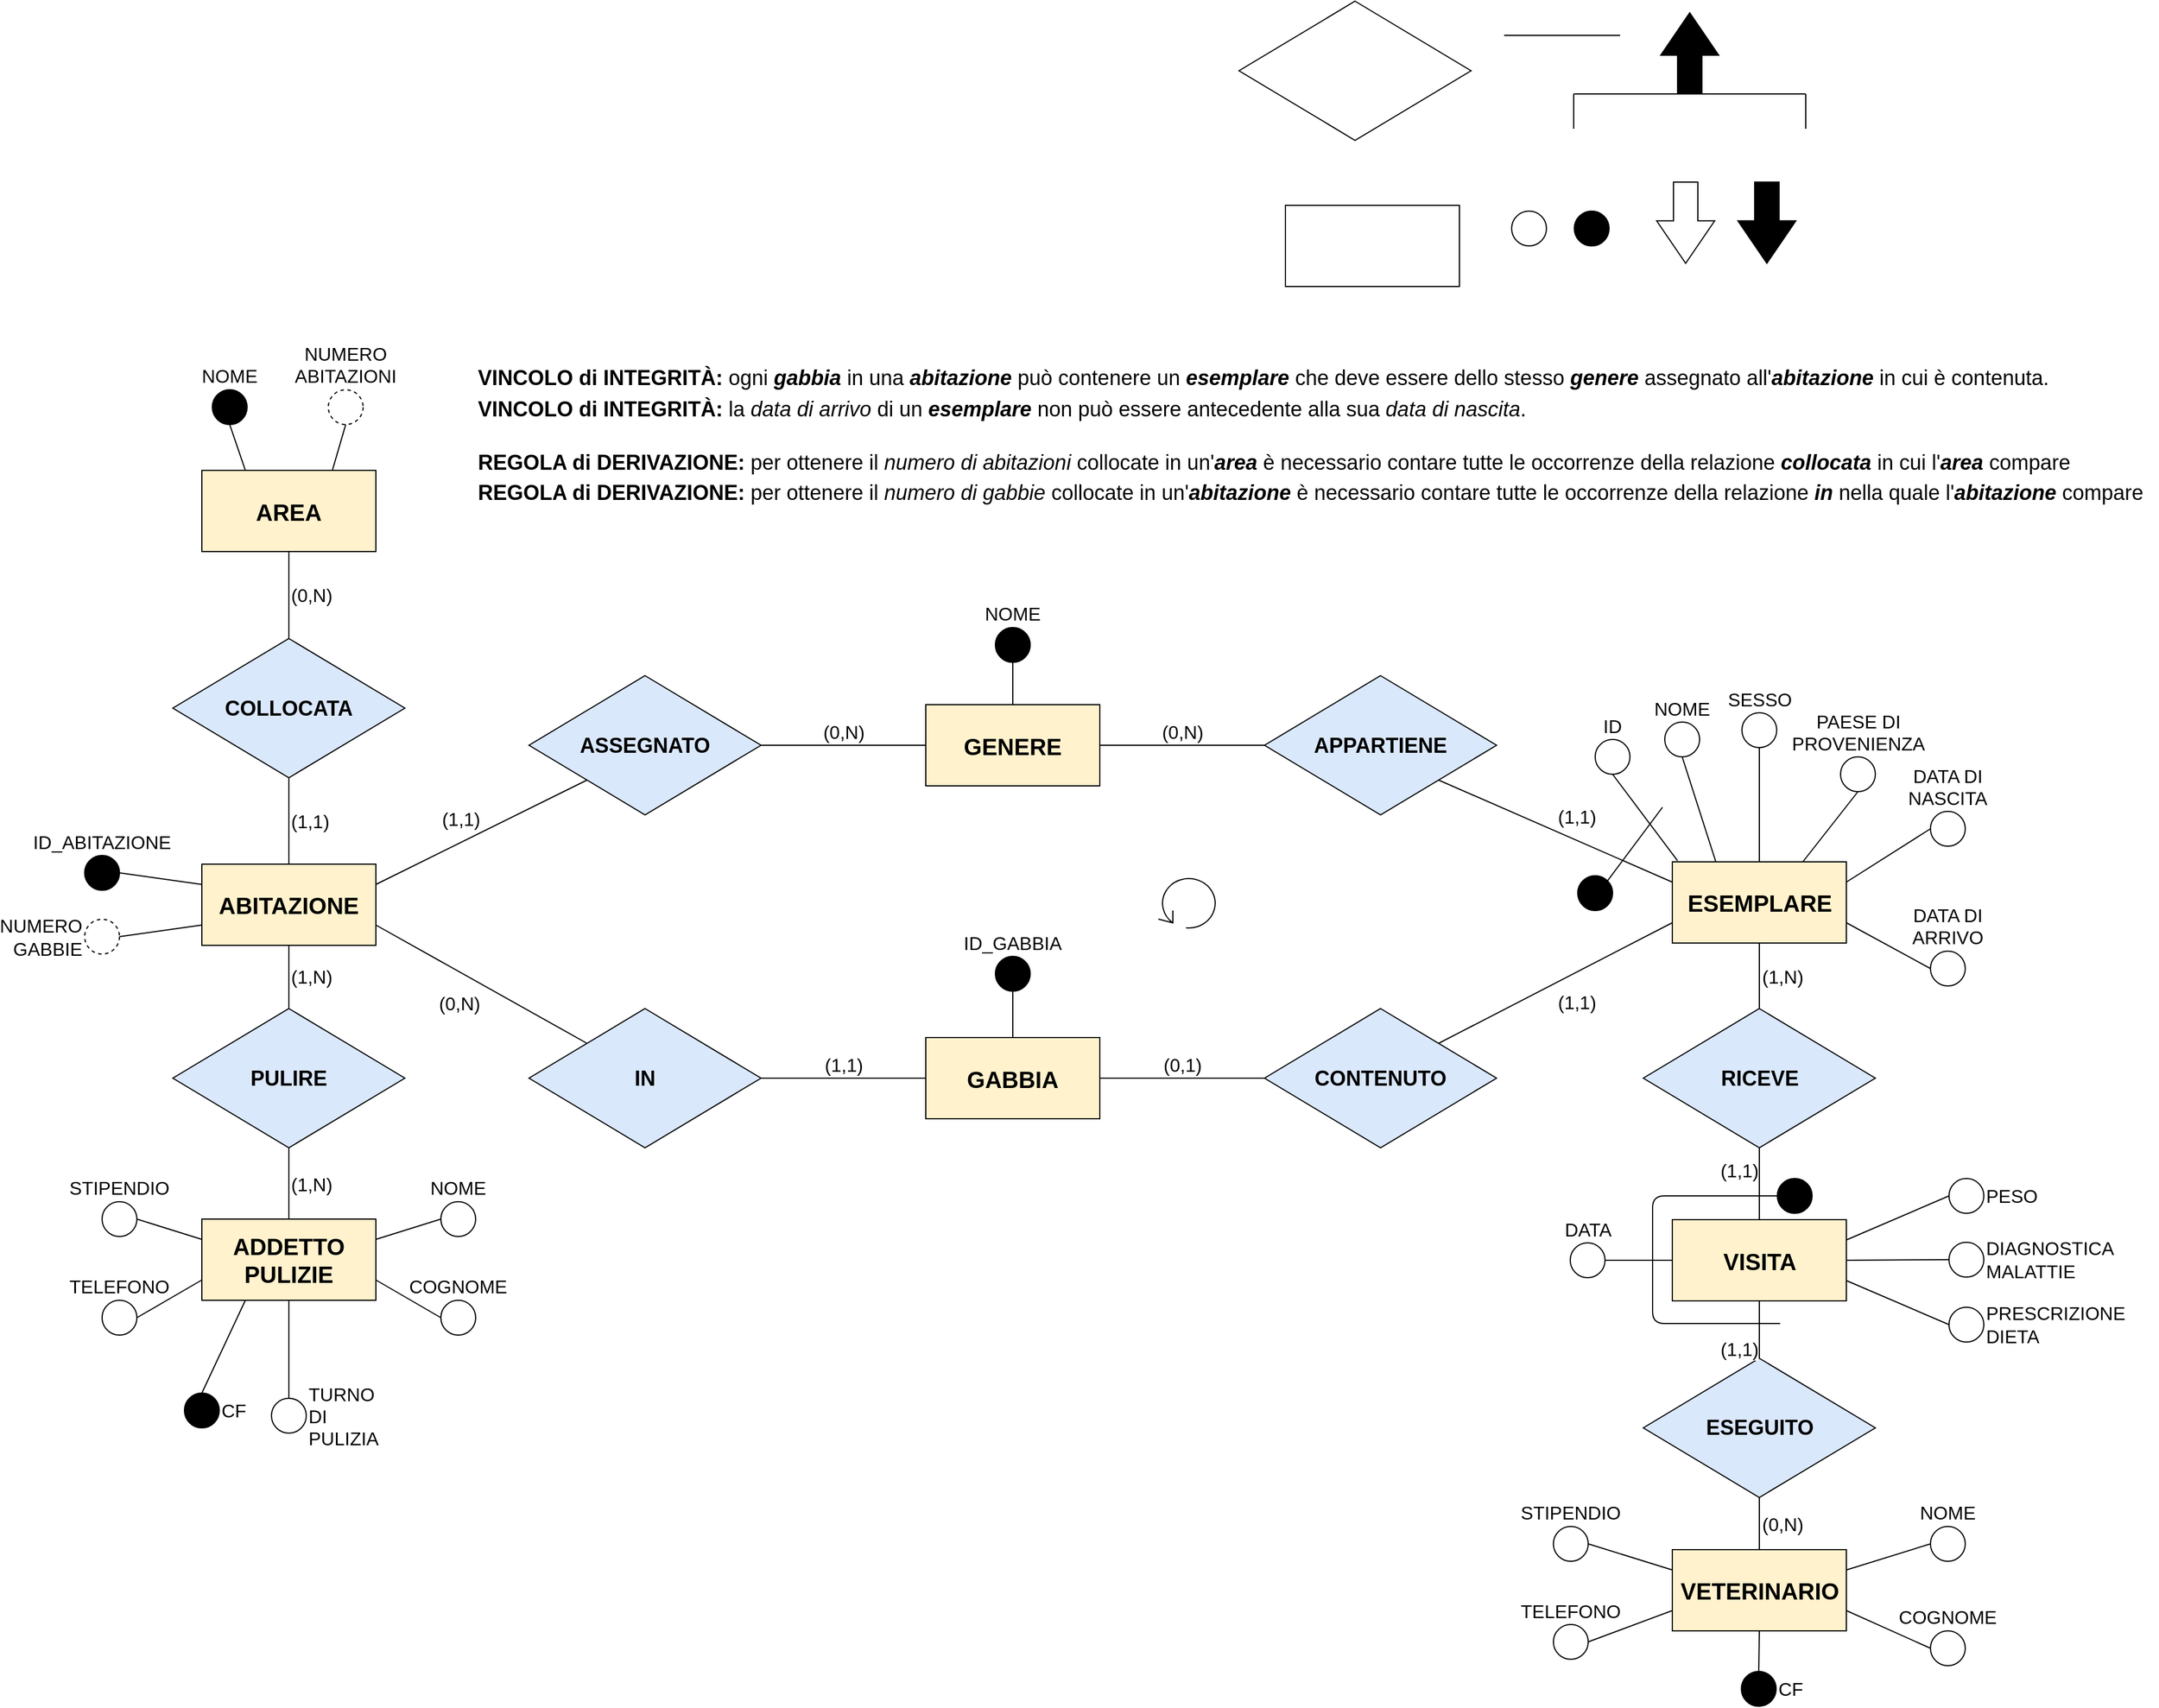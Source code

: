 <mxfile version="12.4.2" type="device" pages="1"><diagram id="uCaHc9xqAQ-mQhhFOE-_" name="Page-1"><mxGraphModel dx="3437" dy="3170" grid="1" gridSize="10" guides="1" tooltips="1" connect="1" arrows="1" fold="1" page="1" pageScale="1" pageWidth="1920" pageHeight="1200" math="0" shadow="0"><root><mxCell id="0"/><mxCell id="1" parent="0"/><mxCell id="M2oDsuhWPekzFt9G_9ts-1" value="" style="rounded=0;whiteSpace=wrap;html=1;" parent="1" vertex="1"><mxGeometry x="1125" y="-104" width="150" height="70" as="geometry"/></mxCell><mxCell id="M2oDsuhWPekzFt9G_9ts-4" value="" style="html=1;shadow=0;dashed=0;align=center;verticalAlign=middle;shape=mxgraph.arrows2.arrow;dy=0.58;dx=36.6;direction=south;notch=0;" parent="1" vertex="1"><mxGeometry x="1445" y="-124" width="50" height="70" as="geometry"/></mxCell><mxCell id="M2oDsuhWPekzFt9G_9ts-5" value="" style="html=1;shadow=0;dashed=0;align=center;verticalAlign=middle;shape=mxgraph.arrows2.arrow;dy=0.58;dx=36.6;direction=south;notch=0;fillColor=#000000;" parent="1" vertex="1"><mxGeometry x="1515" y="-124" width="50" height="70" as="geometry"/></mxCell><mxCell id="M2oDsuhWPekzFt9G_9ts-7" value="" style="ellipse;whiteSpace=wrap;html=1;aspect=fixed;fillColor=#FFFFFF;" parent="1" vertex="1"><mxGeometry x="1320" y="-99" width="30" height="30" as="geometry"/></mxCell><mxCell id="M2oDsuhWPekzFt9G_9ts-18" value="" style="rhombus;whiteSpace=wrap;html=1;" parent="1" vertex="1"><mxGeometry x="1085" y="-280" width="200" height="120" as="geometry"/></mxCell><mxCell id="M2oDsuhWPekzFt9G_9ts-32" value="" style="endArrow=none;html=1;" parent="1" edge="1"><mxGeometry width="50" height="50" relative="1" as="geometry"><mxPoint x="1413.5" y="-250.5" as="sourcePoint"/><mxPoint x="1313.5" y="-250.5" as="targetPoint"/></mxGeometry></mxCell><mxCell id="M2oDsuhWPekzFt9G_9ts-33" value="" style="html=1;shadow=0;dashed=0;align=center;verticalAlign=middle;shape=mxgraph.arrows2.arrow;dy=0.58;dx=36.6;direction=south;notch=0;fillColor=#000000;rotation=180;" parent="1" vertex="1"><mxGeometry x="1448.5" y="-270" width="50" height="70" as="geometry"/></mxCell><mxCell id="M2oDsuhWPekzFt9G_9ts-34" value="" style="endArrow=none;html=1;" parent="1" edge="1"><mxGeometry width="50" height="50" relative="1" as="geometry"><mxPoint x="1373.5" y="-200" as="sourcePoint"/><mxPoint x="1573.5" y="-200" as="targetPoint"/></mxGeometry></mxCell><mxCell id="M2oDsuhWPekzFt9G_9ts-35" value="" style="endArrow=none;html=1;" parent="1" edge="1"><mxGeometry width="50" height="50" relative="1" as="geometry"><mxPoint x="1573.5" y="-200" as="sourcePoint"/><mxPoint x="1573.5" y="-170" as="targetPoint"/></mxGeometry></mxCell><mxCell id="M2oDsuhWPekzFt9G_9ts-36" value="" style="endArrow=none;html=1;" parent="1" edge="1"><mxGeometry width="50" height="50" relative="1" as="geometry"><mxPoint x="1373.5" y="-200" as="sourcePoint"/><mxPoint x="1373.5" y="-170" as="targetPoint"/><Array as="points"><mxPoint x="1373.5" y="-190"/></Array></mxGeometry></mxCell><mxCell id="M2oDsuhWPekzFt9G_9ts-64" value="" style="ellipse;html=1;aspect=fixed;fillColor=#000000;spacingBottom=0;fontSize=16;align=center;whiteSpace=wrap;labelPosition=center;verticalLabelPosition=top;verticalAlign=bottom;" parent="1" vertex="1"><mxGeometry x="1374" y="-99" width="30" height="30" as="geometry"/></mxCell><mxCell id="BwpWcqL0kcRdy4cG_pwN-1" value="&lt;font size=&quot;1&quot;&gt;&lt;b style=&quot;font-size: 20px&quot;&gt;ADDETTO PULIZIE&lt;/b&gt;&lt;/font&gt;" style="rounded=0;whiteSpace=wrap;html=1;fillColor=#fff2cc;strokeColor=#000000;" parent="1" vertex="1"><mxGeometry x="191" y="770" width="150" height="70" as="geometry"/></mxCell><mxCell id="BwpWcqL0kcRdy4cG_pwN-2" value="&lt;font size=&quot;1&quot;&gt;&lt;b style=&quot;font-size: 18px&quot;&gt;PULIRE&lt;/b&gt;&lt;/font&gt;" style="rhombus;whiteSpace=wrap;html=1;fillColor=#dae8fc;strokeColor=#000000;" parent="1" vertex="1"><mxGeometry x="166" y="588.5" width="200" height="120" as="geometry"/></mxCell><mxCell id="BwpWcqL0kcRdy4cG_pwN-4" value="TURNO DI&amp;nbsp; PULIZIA" style="ellipse;html=1;aspect=fixed;fillColor=#FFFFFF;spacingBottom=0;fontSize=16;align=left;whiteSpace=wrap;labelPosition=right;verticalLabelPosition=middle;verticalAlign=middle;direction=south;" parent="1" vertex="1"><mxGeometry x="251" y="924.5" width="30" height="30" as="geometry"/></mxCell><mxCell id="BwpWcqL0kcRdy4cG_pwN-5" value="&lt;span style=&quot;font-size: 16px ; text-align: left&quot;&gt;(1,N)&lt;/span&gt;" style="endArrow=none;html=1;exitX=0.5;exitY=1;exitDx=0;exitDy=0;labelPosition=right;verticalLabelPosition=middle;align=left;verticalAlign=middle;entryX=0.5;entryY=0;entryDx=0;entryDy=0;" parent="1" source="BwpWcqL0kcRdy4cG_pwN-2" target="BwpWcqL0kcRdy4cG_pwN-1" edge="1"><mxGeometry width="50" height="50" relative="1" as="geometry"><mxPoint x="264.5" y="768" as="sourcePoint"/><mxPoint x="387" y="887.5" as="targetPoint"/></mxGeometry></mxCell><mxCell id="BwpWcqL0kcRdy4cG_pwN-6" value="NOME" style="ellipse;html=1;aspect=fixed;fillColor=#FFFFFF;spacingBottom=0;fontSize=16;align=center;whiteSpace=wrap;labelPosition=center;verticalLabelPosition=top;verticalAlign=bottom;" parent="1" vertex="1"><mxGeometry x="397" y="755" width="30" height="30" as="geometry"/></mxCell><mxCell id="BwpWcqL0kcRdy4cG_pwN-7" value="COGNOME" style="ellipse;html=1;aspect=fixed;fillColor=#FFFFFF;spacingBottom=0;fontSize=16;align=center;whiteSpace=wrap;labelPosition=center;verticalLabelPosition=top;verticalAlign=bottom;" parent="1" vertex="1"><mxGeometry x="397" y="840" width="30" height="30" as="geometry"/></mxCell><mxCell id="BwpWcqL0kcRdy4cG_pwN-8" value="STIPENDIO" style="ellipse;html=1;aspect=fixed;fillColor=#FFFFFF;spacingBottom=0;fontSize=16;align=center;whiteSpace=wrap;labelPosition=center;verticalLabelPosition=top;verticalAlign=bottom;" parent="1" vertex="1"><mxGeometry x="105" y="755" width="30" height="30" as="geometry"/></mxCell><mxCell id="BwpWcqL0kcRdy4cG_pwN-9" value="TELEFONO" style="ellipse;html=1;aspect=fixed;fillColor=#FFFFFF;spacingBottom=0;fontSize=16;align=center;whiteSpace=wrap;labelPosition=center;verticalLabelPosition=top;verticalAlign=bottom;" parent="1" vertex="1"><mxGeometry x="105" y="840" width="30" height="30" as="geometry"/></mxCell><mxCell id="BwpWcqL0kcRdy4cG_pwN-10" value="" style="endArrow=none;html=1;fontSize=16;fontColor=#FFFFFF;entryX=1;entryY=0.5;entryDx=0;entryDy=0;exitX=0;exitY=0.75;exitDx=0;exitDy=0;" parent="1" source="BwpWcqL0kcRdy4cG_pwN-1" target="BwpWcqL0kcRdy4cG_pwN-9" edge="1"><mxGeometry width="50" height="50" relative="1" as="geometry"><mxPoint x="191.5" y="805" as="sourcePoint"/><mxPoint x="-96" y="648" as="targetPoint"/></mxGeometry></mxCell><mxCell id="BwpWcqL0kcRdy4cG_pwN-11" value="" style="endArrow=none;html=1;fontSize=16;fontColor=#FFFFFF;entryX=0;entryY=0.5;entryDx=0;entryDy=0;exitX=1;exitY=0.75;exitDx=0;exitDy=0;" parent="1" source="BwpWcqL0kcRdy4cG_pwN-1" target="BwpWcqL0kcRdy4cG_pwN-7" edge="1"><mxGeometry width="50" height="50" relative="1" as="geometry"><mxPoint x="341.5" y="805" as="sourcePoint"/><mxPoint x="156.5" y="790" as="targetPoint"/></mxGeometry></mxCell><mxCell id="BwpWcqL0kcRdy4cG_pwN-12" value="" style="endArrow=none;html=1;fontSize=16;fontColor=#FFFFFF;entryX=0;entryY=0.5;entryDx=0;entryDy=0;exitX=1;exitY=0.25;exitDx=0;exitDy=0;" parent="1" source="BwpWcqL0kcRdy4cG_pwN-1" target="BwpWcqL0kcRdy4cG_pwN-6" edge="1"><mxGeometry width="50" height="50" relative="1" as="geometry"><mxPoint x="304" y="770" as="sourcePoint"/><mxPoint x="216.5" y="759.5" as="targetPoint"/></mxGeometry></mxCell><mxCell id="BwpWcqL0kcRdy4cG_pwN-13" value="" style="endArrow=none;html=1;fontSize=16;fontColor=#FFFFFF;entryX=1;entryY=0.5;entryDx=0;entryDy=0;exitX=0;exitY=0.25;exitDx=0;exitDy=0;" parent="1" source="BwpWcqL0kcRdy4cG_pwN-1" target="BwpWcqL0kcRdy4cG_pwN-8" edge="1"><mxGeometry width="50" height="50" relative="1" as="geometry"><mxPoint x="229" y="770" as="sourcePoint"/><mxPoint x="276.5" y="744.5" as="targetPoint"/></mxGeometry></mxCell><mxCell id="BwpWcqL0kcRdy4cG_pwN-14" value="" style="endArrow=none;html=1;fontSize=16;fontColor=#FFFFFF;entryX=0;entryY=0.5;entryDx=0;entryDy=0;exitX=0.5;exitY=1;exitDx=0;exitDy=0;" parent="1" source="BwpWcqL0kcRdy4cG_pwN-1" target="BwpWcqL0kcRdy4cG_pwN-4" edge="1"><mxGeometry width="50" height="50" relative="1" as="geometry"><mxPoint x="222" y="870" as="sourcePoint"/><mxPoint x="166" y="902.5" as="targetPoint"/></mxGeometry></mxCell><mxCell id="BwpWcqL0kcRdy4cG_pwN-15" value="CF" style="ellipse;html=1;aspect=fixed;fillColor=#000000;spacingBottom=0;fontSize=16;align=left;whiteSpace=wrap;labelPosition=right;verticalLabelPosition=middle;verticalAlign=middle;" parent="1" vertex="1"><mxGeometry x="176" y="920" width="30" height="30" as="geometry"/></mxCell><mxCell id="BwpWcqL0kcRdy4cG_pwN-16" value="" style="endArrow=none;html=1;entryX=0.25;entryY=1;entryDx=0;entryDy=0;exitX=0.5;exitY=0;exitDx=0;exitDy=0;" parent="1" source="BwpWcqL0kcRdy4cG_pwN-15" target="BwpWcqL0kcRdy4cG_pwN-1" edge="1"><mxGeometry width="50" height="50" relative="1" as="geometry"><mxPoint x="14" y="1149.5" as="sourcePoint"/><mxPoint x="64" y="1099.5" as="targetPoint"/></mxGeometry></mxCell><mxCell id="BwpWcqL0kcRdy4cG_pwN-17" value="&lt;font size=&quot;1&quot;&gt;&lt;b style=&quot;font-size: 20px&quot;&gt;VETERINARIO&lt;/b&gt;&lt;/font&gt;" style="rounded=0;whiteSpace=wrap;html=1;fillColor=#fff2cc;strokeColor=#000000;" parent="1" vertex="1"><mxGeometry x="1458.5" y="1055" width="150" height="70" as="geometry"/></mxCell><mxCell id="BwpWcqL0kcRdy4cG_pwN-20" value="CF" style="ellipse;html=1;aspect=fixed;fillColor=#000000;spacingBottom=0;fontSize=16;align=left;whiteSpace=wrap;labelPosition=right;verticalLabelPosition=middle;verticalAlign=middle;" parent="1" vertex="1"><mxGeometry x="1518" y="1160" width="30" height="30" as="geometry"/></mxCell><mxCell id="BwpWcqL0kcRdy4cG_pwN-21" value="NOME" style="ellipse;html=1;aspect=fixed;fillColor=#FFFFFF;spacingBottom=0;fontSize=16;align=center;whiteSpace=wrap;labelPosition=center;verticalLabelPosition=top;verticalAlign=bottom;" parent="1" vertex="1"><mxGeometry x="1681" y="1035" width="30" height="30" as="geometry"/></mxCell><mxCell id="BwpWcqL0kcRdy4cG_pwN-22" value="COGNOME" style="ellipse;html=1;aspect=fixed;fillColor=#FFFFFF;spacingBottom=0;fontSize=16;align=center;whiteSpace=wrap;labelPosition=center;verticalLabelPosition=top;verticalAlign=bottom;" parent="1" vertex="1"><mxGeometry x="1681" y="1125" width="30" height="30" as="geometry"/></mxCell><mxCell id="BwpWcqL0kcRdy4cG_pwN-23" value="STIPENDIO" style="ellipse;html=1;aspect=fixed;fillColor=#FFFFFF;spacingBottom=0;fontSize=16;align=center;whiteSpace=wrap;labelPosition=center;verticalLabelPosition=top;verticalAlign=bottom;" parent="1" vertex="1"><mxGeometry x="1356" y="1035" width="30" height="30" as="geometry"/></mxCell><mxCell id="BwpWcqL0kcRdy4cG_pwN-24" value="TELEFONO" style="ellipse;html=1;aspect=fixed;fillColor=#FFFFFF;spacingBottom=0;fontSize=16;align=center;whiteSpace=wrap;labelPosition=center;verticalLabelPosition=top;verticalAlign=bottom;" parent="1" vertex="1"><mxGeometry x="1356" y="1119.5" width="30" height="30" as="geometry"/></mxCell><mxCell id="BwpWcqL0kcRdy4cG_pwN-26" value="" style="endArrow=none;html=1;fontSize=16;fontColor=#FFFFFF;entryX=1;entryY=0.5;entryDx=0;entryDy=0;exitX=0;exitY=0.75;exitDx=0;exitDy=0;" parent="1" source="BwpWcqL0kcRdy4cG_pwN-17" target="BwpWcqL0kcRdy4cG_pwN-24" edge="1"><mxGeometry width="50" height="50" relative="1" as="geometry"><mxPoint x="1288.5" y="969.5" as="sourcePoint"/><mxPoint x="1171" y="933" as="targetPoint"/></mxGeometry></mxCell><mxCell id="BwpWcqL0kcRdy4cG_pwN-27" value="" style="endArrow=none;html=1;fontSize=16;fontColor=#FFFFFF;entryX=0;entryY=0.5;entryDx=0;entryDy=0;exitX=1;exitY=0.75;exitDx=0;exitDy=0;" parent="1" source="BwpWcqL0kcRdy4cG_pwN-17" target="BwpWcqL0kcRdy4cG_pwN-22" edge="1"><mxGeometry width="50" height="50" relative="1" as="geometry"><mxPoint x="1468.5" y="1100" as="sourcePoint"/><mxPoint x="1423.5" y="1075" as="targetPoint"/></mxGeometry></mxCell><mxCell id="BwpWcqL0kcRdy4cG_pwN-28" value="" style="endArrow=none;html=1;fontSize=16;fontColor=#FFFFFF;entryX=0.5;entryY=0;entryDx=0;entryDy=0;exitX=0.5;exitY=1;exitDx=0;exitDy=0;" parent="1" source="BwpWcqL0kcRdy4cG_pwN-17" target="BwpWcqL0kcRdy4cG_pwN-20" edge="1"><mxGeometry width="50" height="50" relative="1" as="geometry"><mxPoint x="1536.5" y="1129.5" as="sourcePoint"/><mxPoint x="1533.5" y="1169.5" as="targetPoint"/></mxGeometry></mxCell><mxCell id="BwpWcqL0kcRdy4cG_pwN-29" value="" style="endArrow=none;html=1;fontSize=16;fontColor=#FFFFFF;entryX=0;entryY=0.5;entryDx=0;entryDy=0;exitX=1;exitY=0.25;exitDx=0;exitDy=0;" parent="1" source="BwpWcqL0kcRdy4cG_pwN-17" target="BwpWcqL0kcRdy4cG_pwN-21" edge="1"><mxGeometry width="50" height="50" relative="1" as="geometry"><mxPoint x="1506" y="1065" as="sourcePoint"/><mxPoint x="1483.5" y="1044.5" as="targetPoint"/></mxGeometry></mxCell><mxCell id="BwpWcqL0kcRdy4cG_pwN-30" value="" style="endArrow=none;html=1;fontSize=16;fontColor=#FFFFFF;entryX=1;entryY=0.5;entryDx=0;entryDy=0;exitX=0;exitY=0.25;exitDx=0;exitDy=0;" parent="1" source="BwpWcqL0kcRdy4cG_pwN-17" target="BwpWcqL0kcRdy4cG_pwN-23" edge="1"><mxGeometry width="50" height="50" relative="1" as="geometry"><mxPoint x="1543.5" y="1065" as="sourcePoint"/><mxPoint x="1543.5" y="1029.5" as="targetPoint"/></mxGeometry></mxCell><mxCell id="jpqUMprZbf6wE3b7lJpq-2" value="&lt;span style=&quot;font-size: 18px&quot;&gt;&lt;b&gt;ESEGUITO&lt;/b&gt;&lt;/span&gt;" style="rhombus;whiteSpace=wrap;html=1;fillColor=#dae8fc;strokeColor=#000000;" parent="1" vertex="1"><mxGeometry x="1433.5" y="890" width="200" height="120" as="geometry"/></mxCell><mxCell id="jpqUMprZbf6wE3b7lJpq-3" value="&lt;span style=&quot;font-size: 16px ; text-align: left&quot;&gt;(1,1)&lt;/span&gt;" style="endArrow=none;html=1;entryX=0.5;entryY=0;entryDx=0;entryDy=0;labelPosition=left;verticalLabelPosition=bottom;align=right;verticalAlign=top;exitX=0.5;exitY=1;exitDx=0;exitDy=0;" parent="1" source="jpqUMprZbf6wE3b7lJpq-14" target="jpqUMprZbf6wE3b7lJpq-2" edge="1"><mxGeometry width="50" height="50" relative="1" as="geometry"><mxPoint x="1380.5" y="740" as="sourcePoint"/><mxPoint x="1535.5" y="890" as="targetPoint"/></mxGeometry></mxCell><mxCell id="jpqUMprZbf6wE3b7lJpq-5" value="DATA" style="ellipse;html=1;aspect=fixed;fillColor=#FFFFFF;spacingBottom=0;fontSize=16;align=center;whiteSpace=wrap;labelPosition=center;verticalLabelPosition=top;verticalAlign=bottom;" parent="1" vertex="1"><mxGeometry x="1370.5" y="790.5" width="30" height="30" as="geometry"/></mxCell><mxCell id="jpqUMprZbf6wE3b7lJpq-6" value="" style="endArrow=none;html=1;fontSize=16;fontColor=#FFFFFF;entryX=0;entryY=0.5;entryDx=0;entryDy=0;exitX=1;exitY=0.5;exitDx=0;exitDy=0;" parent="1" source="jpqUMprZbf6wE3b7lJpq-5" target="jpqUMprZbf6wE3b7lJpq-14" edge="1"><mxGeometry width="50" height="50" relative="1" as="geometry"><mxPoint x="1231.5" y="815" as="sourcePoint"/><mxPoint x="1276.5" y="790" as="targetPoint"/></mxGeometry></mxCell><mxCell id="jpqUMprZbf6wE3b7lJpq-8" value="PESO" style="ellipse;html=1;aspect=fixed;fillColor=#FFFFFF;spacingBottom=0;fontSize=16;align=left;whiteSpace=wrap;labelPosition=right;verticalLabelPosition=middle;verticalAlign=middle;" parent="1" vertex="1"><mxGeometry x="1697" y="735" width="30" height="30" as="geometry"/></mxCell><mxCell id="jpqUMprZbf6wE3b7lJpq-9" value="DIAGNOSTICA MALATTIE" style="ellipse;html=1;aspect=fixed;fillColor=#FFFFFF;spacingBottom=0;fontSize=16;align=left;whiteSpace=wrap;labelPosition=right;verticalLabelPosition=middle;verticalAlign=middle;" parent="1" vertex="1"><mxGeometry x="1697" y="790" width="30" height="30" as="geometry"/></mxCell><mxCell id="jpqUMprZbf6wE3b7lJpq-10" value="PRESCRIZIONE DIETA" style="ellipse;html=1;aspect=fixed;fillColor=#FFFFFF;spacingBottom=0;fontSize=16;align=left;whiteSpace=wrap;labelPosition=right;verticalLabelPosition=middle;verticalAlign=middle;" parent="1" vertex="1"><mxGeometry x="1697" y="846" width="30" height="30" as="geometry"/></mxCell><mxCell id="jpqUMprZbf6wE3b7lJpq-11" value="" style="endArrow=none;html=1;fontSize=16;fontColor=#FFFFFF;entryX=1;entryY=0.25;entryDx=0;entryDy=0;exitX=0;exitY=0.5;exitDx=0;exitDy=0;" parent="1" source="jpqUMprZbf6wE3b7lJpq-8" target="jpqUMprZbf6wE3b7lJpq-14" edge="1"><mxGeometry width="50" height="50" relative="1" as="geometry"><mxPoint x="1659" y="922" as="sourcePoint"/><mxPoint x="1694" y="805.5" as="targetPoint"/></mxGeometry></mxCell><mxCell id="jpqUMprZbf6wE3b7lJpq-12" value="" style="endArrow=none;html=1;fontSize=16;fontColor=#FFFFFF;entryX=1;entryY=0.5;entryDx=0;entryDy=0;exitX=0;exitY=0.5;exitDx=0;exitDy=0;" parent="1" source="jpqUMprZbf6wE3b7lJpq-9" target="jpqUMprZbf6wE3b7lJpq-14" edge="1"><mxGeometry width="50" height="50" relative="1" as="geometry"><mxPoint x="1764" y="836.5" as="sourcePoint"/><mxPoint x="1694" y="805.5" as="targetPoint"/></mxGeometry></mxCell><mxCell id="jpqUMprZbf6wE3b7lJpq-13" value="" style="endArrow=none;html=1;fontSize=16;fontColor=#FFFFFF;exitX=0;exitY=0.5;exitDx=0;exitDy=0;entryX=1;entryY=0.75;entryDx=0;entryDy=0;" parent="1" source="jpqUMprZbf6wE3b7lJpq-10" target="jpqUMprZbf6wE3b7lJpq-14" edge="1"><mxGeometry width="50" height="50" relative="1" as="geometry"><mxPoint x="1764" y="922" as="sourcePoint"/><mxPoint x="1694" y="805.5" as="targetPoint"/></mxGeometry></mxCell><mxCell id="jpqUMprZbf6wE3b7lJpq-14" value="&lt;font size=&quot;1&quot;&gt;&lt;b style=&quot;font-size: 20px&quot;&gt;VISITA&lt;/b&gt;&lt;/font&gt;" style="rounded=0;whiteSpace=wrap;html=1;fillColor=#fff2cc;strokeColor=#000000;" parent="1" vertex="1"><mxGeometry x="1458.5" y="770.5" width="150" height="70" as="geometry"/></mxCell><mxCell id="jpqUMprZbf6wE3b7lJpq-15" value="&lt;span style=&quot;font-size: 16px ; text-align: left&quot;&gt;(1,1)&lt;/span&gt;" style="endArrow=none;html=1;entryX=0.5;entryY=0;entryDx=0;entryDy=0;labelPosition=left;verticalLabelPosition=top;align=right;verticalAlign=bottom;exitX=0.5;exitY=1;exitDx=0;exitDy=0;" parent="1" source="0aWFggnTnpbjUfqUeQiB-104" target="jpqUMprZbf6wE3b7lJpq-14" edge="1"><mxGeometry width="50" height="50" relative="1" as="geometry"><mxPoint x="1533.5" y="735" as="sourcePoint"/><mxPoint x="1568.5" y="678" as="targetPoint"/></mxGeometry></mxCell><mxCell id="jpqUMprZbf6wE3b7lJpq-17" value="&lt;font color=&quot;#000000&quot;&gt;(0,N)&lt;br&gt;&lt;/font&gt;" style="endArrow=none;html=1;fontSize=16;fontColor=#FFFFFF;exitX=0.5;exitY=0;exitDx=0;exitDy=0;entryX=0.5;entryY=1;entryDx=0;entryDy=0;labelPosition=right;verticalLabelPosition=middle;align=left;verticalAlign=middle;" parent="1" source="BwpWcqL0kcRdy4cG_pwN-17" target="jpqUMprZbf6wE3b7lJpq-2" edge="1"><mxGeometry width="50" height="50" relative="1" as="geometry"><mxPoint x="1107.5" y="1016" as="sourcePoint"/><mxPoint x="1533.5" y="1025" as="targetPoint"/></mxGeometry></mxCell><mxCell id="jpqUMprZbf6wE3b7lJpq-18" value="" style="ellipse;html=1;aspect=fixed;fillColor=#000000;spacingBottom=0;fontSize=16;align=center;whiteSpace=wrap;labelPosition=center;verticalLabelPosition=top;verticalAlign=bottom;" parent="1" vertex="1"><mxGeometry x="1549" y="735" width="30" height="30" as="geometry"/></mxCell><mxCell id="jpqUMprZbf6wE3b7lJpq-19" value="" style="endArrow=none;html=1;" parent="1" edge="1"><mxGeometry width="50" height="50" relative="1" as="geometry"><mxPoint x="1441.5" y="800" as="sourcePoint"/><mxPoint x="1551.5" y="860" as="targetPoint"/><Array as="points"><mxPoint x="1441.5" y="860"/></Array></mxGeometry></mxCell><mxCell id="jpqUMprZbf6wE3b7lJpq-20" value="" style="endArrow=none;html=1;exitX=0;exitY=0.5;exitDx=0;exitDy=0;" parent="1" source="jpqUMprZbf6wE3b7lJpq-18" edge="1"><mxGeometry width="50" height="50" relative="1" as="geometry"><mxPoint x="1551.5" y="750" as="sourcePoint"/><mxPoint x="1441.5" y="810" as="targetPoint"/><Array as="points"><mxPoint x="1441.5" y="750"/></Array></mxGeometry></mxCell><mxCell id="0aWFggnTnpbjUfqUeQiB-56" value="&lt;font size=&quot;1&quot;&gt;&lt;b style=&quot;font-size: 20px&quot;&gt;ESEMPLARE&lt;/b&gt;&lt;/font&gt;" style="rounded=0;whiteSpace=wrap;html=1;fillColor=#fff2cc;strokeColor=#000000;" parent="1" vertex="1"><mxGeometry x="1458.5" y="462" width="150" height="70" as="geometry"/></mxCell><mxCell id="0aWFggnTnpbjUfqUeQiB-57" value="&lt;span style=&quot;font-size: 20px&quot;&gt;&lt;b&gt;AREA&lt;/b&gt;&lt;/span&gt;" style="rounded=0;whiteSpace=wrap;html=1;fillColor=#fff2cc;strokeColor=#000000;" parent="1" vertex="1"><mxGeometry x="191" y="124.5" width="150" height="70" as="geometry"/></mxCell><mxCell id="0aWFggnTnpbjUfqUeQiB-58" value="&lt;span style=&quot;font-size: 20px&quot;&gt;&lt;b&gt;ABITAZIONE&lt;/b&gt;&lt;/span&gt;" style="rounded=0;whiteSpace=wrap;html=1;fillColor=#fff2cc;strokeColor=#000000;" parent="1" vertex="1"><mxGeometry x="191" y="464" width="150" height="70" as="geometry"/></mxCell><mxCell id="0aWFggnTnpbjUfqUeQiB-59" value="&lt;font size=&quot;1&quot;&gt;&lt;b style=&quot;font-size: 20px&quot;&gt;GABBIA&lt;/b&gt;&lt;/font&gt;" style="rounded=0;whiteSpace=wrap;html=1;fillColor=#fff2cc;strokeColor=#000000;" parent="1" vertex="1"><mxGeometry x="815" y="613.5" width="150" height="70" as="geometry"/></mxCell><mxCell id="0aWFggnTnpbjUfqUeQiB-60" value="&lt;span style=&quot;font-size: 18px&quot;&gt;&lt;b&gt;CONTENUTO&lt;/b&gt;&lt;/span&gt;" style="rhombus;whiteSpace=wrap;html=1;fillColor=#dae8fc;strokeColor=#000000;" parent="1" vertex="1"><mxGeometry x="1107" y="588.5" width="200" height="120" as="geometry"/></mxCell><mxCell id="0aWFggnTnpbjUfqUeQiB-61" value="&lt;span style=&quot;font-size: 16px ; text-align: left&quot;&gt;(1,1)&lt;/span&gt;" style="endArrow=none;html=1;exitX=0;exitY=0.75;exitDx=0;exitDy=0;entryX=1;entryY=0;entryDx=0;entryDy=0;labelPosition=right;verticalLabelPosition=bottom;align=left;verticalAlign=top;" parent="1" source="0aWFggnTnpbjUfqUeQiB-56" target="0aWFggnTnpbjUfqUeQiB-60" edge="1"><mxGeometry width="50" height="50" relative="1" as="geometry"><mxPoint x="1601" y="535.5" as="sourcePoint"/><mxPoint x="1246.0" y="497" as="targetPoint"/></mxGeometry></mxCell><mxCell id="0aWFggnTnpbjUfqUeQiB-62" value="&lt;span style=&quot;font-size: 16px ; text-align: left&quot;&gt;(0,1)&lt;/span&gt;" style="endArrow=none;html=1;exitX=0;exitY=0.5;exitDx=0;exitDy=0;labelPosition=center;verticalLabelPosition=top;align=center;verticalAlign=bottom;entryX=1;entryY=0.5;entryDx=0;entryDy=0;" parent="1" source="0aWFggnTnpbjUfqUeQiB-60" target="0aWFggnTnpbjUfqUeQiB-59" edge="1"><mxGeometry width="50" height="50" relative="1" as="geometry"><mxPoint x="1015" y="557" as="sourcePoint"/><mxPoint x="955" y="521" as="targetPoint"/></mxGeometry></mxCell><mxCell id="0aWFggnTnpbjUfqUeQiB-63" value="&lt;span style=&quot;font-size: 18px&quot;&gt;&lt;b&gt;IN&lt;/b&gt;&lt;/span&gt;" style="rhombus;whiteSpace=wrap;html=1;fillColor=#dae8fc;strokeColor=#000000;" parent="1" vertex="1"><mxGeometry x="473" y="588.5" width="200" height="120" as="geometry"/></mxCell><mxCell id="0aWFggnTnpbjUfqUeQiB-64" value="&lt;span style=&quot;font-size: 16px ; text-align: left&quot;&gt;(0,N)&lt;/span&gt;" style="endArrow=none;html=1;entryX=0;entryY=0;entryDx=0;entryDy=0;labelPosition=left;verticalLabelPosition=bottom;align=right;verticalAlign=top;exitX=1;exitY=0.75;exitDx=0;exitDy=0;" parent="1" source="0aWFggnTnpbjUfqUeQiB-58" target="0aWFggnTnpbjUfqUeQiB-63" edge="1"><mxGeometry width="50" height="50" relative="1" as="geometry"><mxPoint x="736" y="389" as="sourcePoint"/><mxPoint x="306" y="502.5" as="targetPoint"/></mxGeometry></mxCell><mxCell id="0aWFggnTnpbjUfqUeQiB-65" value="&lt;span style=&quot;font-size: 16px ; text-align: left&quot;&gt;(1,1)&lt;/span&gt;" style="endArrow=none;html=1;entryX=0;entryY=0.5;entryDx=0;entryDy=0;exitX=1;exitY=0.5;exitDx=0;exitDy=0;labelPosition=center;verticalLabelPosition=top;align=center;verticalAlign=bottom;" parent="1" source="0aWFggnTnpbjUfqUeQiB-63" target="0aWFggnTnpbjUfqUeQiB-59" edge="1"><mxGeometry width="50" height="50" relative="1" as="geometry"><mxPoint x="910" y="612" as="sourcePoint"/><mxPoint x="810" y="612" as="targetPoint"/></mxGeometry></mxCell><mxCell id="0aWFggnTnpbjUfqUeQiB-66" value="&lt;span style=&quot;font-size: 16px ; text-align: left&quot;&gt;(1,N)&lt;/span&gt;" style="endArrow=none;html=1;labelPosition=right;verticalLabelPosition=middle;align=left;verticalAlign=middle;entryX=0.5;entryY=1;entryDx=0;entryDy=0;exitX=0.5;exitY=0;exitDx=0;exitDy=0;" parent="1" source="BwpWcqL0kcRdy4cG_pwN-2" target="0aWFggnTnpbjUfqUeQiB-58" edge="1"><mxGeometry width="50" height="50" relative="1" as="geometry"><mxPoint x="230" y="605" as="sourcePoint"/><mxPoint x="566" y="609" as="targetPoint"/></mxGeometry></mxCell><mxCell id="0aWFggnTnpbjUfqUeQiB-67" value="&lt;span style=&quot;font-size: 18px&quot;&gt;&lt;b&gt;COLLOCATA&lt;/b&gt;&lt;/span&gt;" style="rhombus;whiteSpace=wrap;html=1;fillColor=#dae8fc;strokeColor=#000000;" parent="1" vertex="1"><mxGeometry x="166" y="269.5" width="200" height="120" as="geometry"/></mxCell><mxCell id="0aWFggnTnpbjUfqUeQiB-68" value="&lt;span style=&quot;font-size: 16px&quot;&gt;(0,N)&lt;/span&gt;" style="endArrow=none;html=1;entryX=0.5;entryY=1;entryDx=0;entryDy=0;exitX=0.5;exitY=0;exitDx=0;exitDy=0;labelPosition=right;verticalLabelPosition=middle;align=left;verticalAlign=middle;" parent="1" source="0aWFggnTnpbjUfqUeQiB-67" target="0aWFggnTnpbjUfqUeQiB-57" edge="1"><mxGeometry width="50" height="50" relative="1" as="geometry"><mxPoint x="-164" y="944.5" as="sourcePoint"/><mxPoint x="-114" y="894.5" as="targetPoint"/></mxGeometry></mxCell><mxCell id="0aWFggnTnpbjUfqUeQiB-69" value="&lt;font style=&quot;font-size: 16px&quot;&gt;(1,1)&lt;/font&gt;" style="endArrow=none;html=1;entryX=0.5;entryY=1;entryDx=0;entryDy=0;exitX=0.5;exitY=0;exitDx=0;exitDy=0;align=left;labelPosition=right;verticalLabelPosition=middle;verticalAlign=middle;" parent="1" source="0aWFggnTnpbjUfqUeQiB-58" target="0aWFggnTnpbjUfqUeQiB-67" edge="1"><mxGeometry width="50" height="50" relative="1" as="geometry"><mxPoint x="-174" y="883.5" as="sourcePoint"/><mxPoint x="-124" y="833.5" as="targetPoint"/></mxGeometry></mxCell><mxCell id="0aWFggnTnpbjUfqUeQiB-70" value="DATA DI ARRIVO" style="ellipse;html=1;aspect=fixed;fillColor=#FFFFFF;spacingBottom=0;fontSize=16;align=center;whiteSpace=wrap;labelPosition=center;verticalLabelPosition=top;verticalAlign=bottom;" parent="1" vertex="1"><mxGeometry x="1681" y="539" width="30" height="30" as="geometry"/></mxCell><mxCell id="0aWFggnTnpbjUfqUeQiB-71" value="NOME" style="ellipse;html=1;aspect=fixed;fillColor=#FFFFFF;spacingBottom=0;fontSize=16;align=center;whiteSpace=wrap;labelPosition=center;verticalLabelPosition=top;verticalAlign=bottom;" parent="1" vertex="1"><mxGeometry x="1452" y="341.5" width="30" height="30" as="geometry"/></mxCell><mxCell id="0aWFggnTnpbjUfqUeQiB-72" value="PAESE DI PROVENIENZA" style="ellipse;html=1;aspect=fixed;fillColor=#FFFFFF;spacingBottom=0;fontSize=16;align=center;whiteSpace=wrap;labelPosition=center;verticalLabelPosition=top;verticalAlign=bottom;" parent="1" vertex="1"><mxGeometry x="1603.5" y="371.5" width="30" height="30" as="geometry"/></mxCell><mxCell id="0aWFggnTnpbjUfqUeQiB-73" value="SESSO" style="ellipse;html=1;aspect=fixed;fillColor=#FFFFFF;spacingBottom=0;fontSize=16;align=center;whiteSpace=wrap;labelPosition=center;verticalLabelPosition=top;verticalAlign=bottom;" parent="1" vertex="1"><mxGeometry x="1518.5" y="333.5" width="30" height="30" as="geometry"/></mxCell><mxCell id="0aWFggnTnpbjUfqUeQiB-74" value="DATA DI NASCITA" style="ellipse;html=1;aspect=fixed;fillColor=#FFFFFF;spacingBottom=0;fontSize=16;align=center;whiteSpace=wrap;labelPosition=center;verticalLabelPosition=top;verticalAlign=bottom;" parent="1" vertex="1"><mxGeometry x="1681" y="418.5" width="30" height="30" as="geometry"/></mxCell><mxCell id="0aWFggnTnpbjUfqUeQiB-75" value="NOME" style="ellipse;html=1;aspect=fixed;fillColor=#000000;spacingBottom=0;fontSize=16;align=center;whiteSpace=wrap;labelPosition=center;verticalLabelPosition=top;verticalAlign=bottom;" parent="1" vertex="1"><mxGeometry x="200" y="55" width="30" height="30" as="geometry"/></mxCell><mxCell id="0aWFggnTnpbjUfqUeQiB-76" value="NUMERO ABITAZIONI" style="ellipse;html=1;aspect=fixed;fillColor=#FFFFFF;spacingBottom=0;fontSize=16;align=center;whiteSpace=wrap;labelPosition=center;verticalLabelPosition=top;verticalAlign=bottom;dashed=1;" parent="1" vertex="1"><mxGeometry x="300" y="55" width="30" height="30" as="geometry"/></mxCell><mxCell id="0aWFggnTnpbjUfqUeQiB-77" value="ID_ABITAZIONE" style="ellipse;html=1;aspect=fixed;fillColor=#000000;spacingBottom=0;fontSize=16;align=center;whiteSpace=wrap;labelPosition=center;verticalLabelPosition=top;verticalAlign=bottom;" parent="1" vertex="1"><mxGeometry x="90" y="456.5" width="30" height="30" as="geometry"/></mxCell><mxCell id="0aWFggnTnpbjUfqUeQiB-78" value="ID_GABBIA" style="ellipse;html=1;aspect=fixed;fillColor=#000000;spacingBottom=0;fontSize=16;align=center;whiteSpace=wrap;labelPosition=center;verticalLabelPosition=top;verticalAlign=bottom;" parent="1" vertex="1"><mxGeometry x="875" y="543.5" width="30" height="30" as="geometry"/></mxCell><mxCell id="0aWFggnTnpbjUfqUeQiB-79" value="NUMERO GABBIE" style="ellipse;html=1;aspect=fixed;fillColor=#FFFFFF;spacingBottom=0;fontSize=16;align=right;whiteSpace=wrap;labelPosition=left;verticalLabelPosition=middle;verticalAlign=middle;dashed=1;" parent="1" vertex="1"><mxGeometry x="90" y="511.5" width="30" height="30" as="geometry"/></mxCell><mxCell id="0aWFggnTnpbjUfqUeQiB-80" value="" style="endArrow=none;html=1;fontSize=16;fontColor=#FFFFFF;exitX=0.5;exitY=1;exitDx=0;exitDy=0;entryX=0.5;entryY=0;entryDx=0;entryDy=0;" parent="1" source="0aWFggnTnpbjUfqUeQiB-78" target="0aWFggnTnpbjUfqUeQiB-59" edge="1"><mxGeometry width="50" height="50" relative="1" as="geometry"><mxPoint x="265" y="1083.5" as="sourcePoint"/><mxPoint x="880" y="538.5" as="targetPoint"/></mxGeometry></mxCell><mxCell id="0aWFggnTnpbjUfqUeQiB-81" value="" style="endArrow=none;html=1;fontSize=16;fontColor=#FFFFFF;exitX=1;exitY=0.5;exitDx=0;exitDy=0;entryX=0;entryY=0.25;entryDx=0;entryDy=0;" parent="1" source="0aWFggnTnpbjUfqUeQiB-77" target="0aWFggnTnpbjUfqUeQiB-58" edge="1"><mxGeometry width="50" height="50" relative="1" as="geometry"><mxPoint x="-269.607" y="514.393" as="sourcePoint"/><mxPoint x="196" y="464.5" as="targetPoint"/></mxGeometry></mxCell><mxCell id="0aWFggnTnpbjUfqUeQiB-82" value="" style="endArrow=none;html=1;fontSize=16;fontColor=#FFFFFF;entryX=0.25;entryY=0;entryDx=0;entryDy=0;exitX=0.5;exitY=1;exitDx=0;exitDy=0;" parent="1" source="0aWFggnTnpbjUfqUeQiB-75" target="0aWFggnTnpbjUfqUeQiB-57" edge="1"><mxGeometry width="50" height="50" relative="1" as="geometry"><mxPoint x="101" y="465.5" as="sourcePoint"/><mxPoint x="-4" y="400" as="targetPoint"/></mxGeometry></mxCell><mxCell id="0aWFggnTnpbjUfqUeQiB-83" value="" style="endArrow=none;html=1;fontSize=16;fontColor=#FFFFFF;entryX=0.75;entryY=0;entryDx=0;entryDy=0;exitX=0.5;exitY=1;exitDx=0;exitDy=0;" parent="1" source="0aWFggnTnpbjUfqUeQiB-76" target="0aWFggnTnpbjUfqUeQiB-57" edge="1"><mxGeometry width="50" height="50" relative="1" as="geometry"><mxPoint x="56" y="154.5" as="sourcePoint"/><mxPoint x="21" y="169.5" as="targetPoint"/></mxGeometry></mxCell><mxCell id="0aWFggnTnpbjUfqUeQiB-84" value="" style="endArrow=none;html=1;fontSize=16;fontColor=#FFFFFF;entryX=0;entryY=0.75;entryDx=0;entryDy=0;exitX=1;exitY=0.5;exitDx=0;exitDy=0;" parent="1" source="0aWFggnTnpbjUfqUeQiB-79" target="0aWFggnTnpbjUfqUeQiB-58" edge="1"><mxGeometry width="50" height="50" relative="1" as="geometry"><mxPoint x="-514" y="930" as="sourcePoint"/><mxPoint x="-464" y="880" as="targetPoint"/></mxGeometry></mxCell><mxCell id="0aWFggnTnpbjUfqUeQiB-85" value="(1,1)" style="endArrow=none;html=1;exitX=0;exitY=0.25;exitDx=0;exitDy=0;entryX=1;entryY=1;entryDx=0;entryDy=0;fontSize=16;labelPosition=right;verticalLabelPosition=top;align=left;verticalAlign=bottom;" parent="1" source="0aWFggnTnpbjUfqUeQiB-56" target="0aWFggnTnpbjUfqUeQiB-97" edge="1"><mxGeometry width="50" height="50" relative="1" as="geometry"><mxPoint x="1468.5" y="507" as="sourcePoint"/><mxPoint x="1376.0" y="433.5" as="targetPoint"/></mxGeometry></mxCell><mxCell id="0aWFggnTnpbjUfqUeQiB-86" value="" style="endArrow=none;html=1;exitX=0.25;exitY=0;exitDx=0;exitDy=0;entryX=0.5;entryY=1;entryDx=0;entryDy=0;" parent="1" source="0aWFggnTnpbjUfqUeQiB-56" target="0aWFggnTnpbjUfqUeQiB-71" edge="1"><mxGeometry width="50" height="50" relative="1" as="geometry"><mxPoint x="1506" y="472" as="sourcePoint"/><mxPoint x="1328.5" y="403.5" as="targetPoint"/></mxGeometry></mxCell><mxCell id="0aWFggnTnpbjUfqUeQiB-87" value="" style="endArrow=none;html=1;exitX=0.5;exitY=0;exitDx=0;exitDy=0;entryX=0.5;entryY=1;entryDx=0;entryDy=0;" parent="1" source="0aWFggnTnpbjUfqUeQiB-56" target="0aWFggnTnpbjUfqUeQiB-73" edge="1"><mxGeometry width="50" height="50" relative="1" as="geometry"><mxPoint x="1516" y="482" as="sourcePoint"/><mxPoint x="1338.5" y="413.5" as="targetPoint"/></mxGeometry></mxCell><mxCell id="0aWFggnTnpbjUfqUeQiB-88" value="" style="endArrow=none;html=1;exitX=0.75;exitY=0;exitDx=0;exitDy=0;entryX=0.5;entryY=1;entryDx=0;entryDy=0;" parent="1" source="0aWFggnTnpbjUfqUeQiB-56" target="0aWFggnTnpbjUfqUeQiB-72" edge="1"><mxGeometry width="50" height="50" relative="1" as="geometry"><mxPoint x="1543.5" y="472" as="sourcePoint"/><mxPoint x="1468.5" y="403.5" as="targetPoint"/></mxGeometry></mxCell><mxCell id="0aWFggnTnpbjUfqUeQiB-89" value="" style="endArrow=none;html=1;entryX=0;entryY=0.5;entryDx=0;entryDy=0;exitX=1;exitY=0.25;exitDx=0;exitDy=0;" parent="1" source="0aWFggnTnpbjUfqUeQiB-56" target="0aWFggnTnpbjUfqUeQiB-74" edge="1"><mxGeometry width="50" height="50" relative="1" as="geometry"><mxPoint x="1576" y="459.5" as="sourcePoint"/><mxPoint x="1566" y="403.5" as="targetPoint"/></mxGeometry></mxCell><mxCell id="0aWFggnTnpbjUfqUeQiB-90" value="" style="endArrow=none;html=1;entryX=0;entryY=0.5;entryDx=0;entryDy=0;exitX=1;exitY=0.75;exitDx=0;exitDy=0;" parent="1" source="0aWFggnTnpbjUfqUeQiB-56" target="0aWFggnTnpbjUfqUeQiB-70" edge="1"><mxGeometry width="50" height="50" relative="1" as="geometry"><mxPoint x="1563.15" y="469.13" as="sourcePoint"/><mxPoint x="1668.5" y="403.5" as="targetPoint"/></mxGeometry></mxCell><mxCell id="0aWFggnTnpbjUfqUeQiB-91" value="&lt;font style=&quot;font-size: 18px&quot;&gt;&lt;b&gt;VINCOLO di INTEGRITÀ:&lt;/b&gt; ogni &lt;b&gt;&lt;i&gt;gabbia&lt;/i&gt;&lt;/b&gt; in una &lt;b&gt;&lt;i&gt;abitazione&lt;/i&gt;&lt;/b&gt; può contenere un &lt;b&gt;&lt;i&gt;esemplare&lt;/i&gt;&lt;/b&gt;&amp;nbsp;che deve essere dello stesso &lt;b&gt;&lt;i&gt;genere&lt;/i&gt;&lt;/b&gt; assegnato all'&lt;b&gt;&lt;i&gt;abitazione&lt;/i&gt;&lt;/b&gt; in cui è contenuta.&lt;/font&gt;" style="text;html=1;resizable=0;points=[];autosize=1;align=left;verticalAlign=top;spacingTop=-4;" parent="1" vertex="1"><mxGeometry x="427" y="31.5" width="1370" height="20" as="geometry"/></mxCell><mxCell id="0aWFggnTnpbjUfqUeQiB-92" value="ID" style="ellipse;html=1;aspect=fixed;fillColor=#FFFFFF;spacingBottom=0;fontSize=16;align=center;whiteSpace=wrap;labelPosition=center;verticalLabelPosition=top;verticalAlign=bottom;" parent="1" vertex="1"><mxGeometry x="1392" y="356.5" width="30" height="30" as="geometry"/></mxCell><mxCell id="0aWFggnTnpbjUfqUeQiB-93" value="" style="endArrow=none;html=1;exitX=0.03;exitY=-0.014;exitDx=0;exitDy=0;entryX=0.5;entryY=1;entryDx=0;entryDy=0;exitPerimeter=0;" parent="1" source="0aWFggnTnpbjUfqUeQiB-56" target="0aWFggnTnpbjUfqUeQiB-92" edge="1"><mxGeometry width="50" height="50" relative="1" as="geometry"><mxPoint x="1436" y="477" as="sourcePoint"/><mxPoint x="1268.5" y="418.5" as="targetPoint"/></mxGeometry></mxCell><mxCell id="0aWFggnTnpbjUfqUeQiB-94" value="&lt;font style=&quot;font-size: 18px&quot;&gt;&lt;b&gt;VINCOLO di INTEGRITÀ:&lt;/b&gt;&amp;nbsp;la &lt;i&gt;data di arrivo&lt;/i&gt; di un &lt;b&gt;&lt;i&gt;esemplare&lt;/i&gt;&lt;/b&gt; non può essere antecedente alla sua &lt;i&gt;data di nascita&lt;/i&gt;.&lt;/font&gt;" style="text;html=1;resizable=0;points=[];autosize=1;align=left;verticalAlign=top;spacingTop=-4;" parent="1" vertex="1"><mxGeometry x="427" y="58.5" width="920" height="20" as="geometry"/></mxCell><mxCell id="0aWFggnTnpbjUfqUeQiB-95" value="&lt;font size=&quot;1&quot;&gt;&lt;b style=&quot;font-size: 20px&quot;&gt;GENERE&lt;/b&gt;&lt;/font&gt;" style="rounded=0;whiteSpace=wrap;html=1;fillColor=#fff2cc;strokeColor=#000000;" parent="1" vertex="1"><mxGeometry x="815" y="326.5" width="150" height="70" as="geometry"/></mxCell><mxCell id="0aWFggnTnpbjUfqUeQiB-96" value="&lt;span style=&quot;font-size: 18px&quot;&gt;&lt;b&gt;ASSEGNATO&lt;/b&gt;&lt;/span&gt;" style="rhombus;whiteSpace=wrap;html=1;fillColor=#dae8fc;strokeColor=#000000;" parent="1" vertex="1"><mxGeometry x="473" y="301.5" width="200" height="120" as="geometry"/></mxCell><mxCell id="0aWFggnTnpbjUfqUeQiB-97" value="&lt;span style=&quot;font-size: 18px&quot;&gt;&lt;b&gt;APPARTIENE&lt;/b&gt;&lt;/span&gt;" style="rhombus;whiteSpace=wrap;html=1;fillColor=#dae8fc;strokeColor=#000000;" parent="1" vertex="1"><mxGeometry x="1107" y="301.5" width="200" height="120" as="geometry"/></mxCell><mxCell id="0aWFggnTnpbjUfqUeQiB-98" value="&lt;font color=&quot;#000000&quot;&gt;(0,N)&lt;/font&gt;" style="endArrow=none;html=1;fontSize=16;fontColor=#FFFFFF;exitX=1;exitY=0.5;exitDx=0;exitDy=0;entryX=0;entryY=0.5;entryDx=0;entryDy=0;labelPosition=center;verticalLabelPosition=top;align=center;verticalAlign=bottom;" parent="1" source="0aWFggnTnpbjUfqUeQiB-96" target="0aWFggnTnpbjUfqUeQiB-95" edge="1"><mxGeometry width="50" height="50" relative="1" as="geometry"><mxPoint x="313.5" y="509" as="sourcePoint"/><mxPoint x="540" y="371.5" as="targetPoint"/></mxGeometry></mxCell><mxCell id="0aWFggnTnpbjUfqUeQiB-99" value="&lt;font color=&quot;#000000&quot;&gt;(0,N)&lt;/font&gt;" style="endArrow=none;html=1;fontSize=16;fontColor=#FFFFFF;exitX=1;exitY=0.5;exitDx=0;exitDy=0;entryX=0;entryY=0.5;entryDx=0;entryDy=0;labelPosition=center;verticalLabelPosition=top;align=center;verticalAlign=bottom;" parent="1" source="0aWFggnTnpbjUfqUeQiB-95" target="0aWFggnTnpbjUfqUeQiB-97" edge="1"><mxGeometry width="50" height="50" relative="1" as="geometry"><mxPoint x="640" y="311.5" as="sourcePoint"/><mxPoint x="801" y="239.5" as="targetPoint"/></mxGeometry></mxCell><mxCell id="0aWFggnTnpbjUfqUeQiB-100" value="NOME" style="ellipse;html=1;aspect=fixed;fillColor=#000000;spacingBottom=0;fontSize=16;align=center;whiteSpace=wrap;labelPosition=center;verticalLabelPosition=top;verticalAlign=bottom;" parent="1" vertex="1"><mxGeometry x="875" y="260" width="30" height="30" as="geometry"/></mxCell><mxCell id="0aWFggnTnpbjUfqUeQiB-101" value="" style="endArrow=none;html=1;exitX=0.5;exitY=0;exitDx=0;exitDy=0;entryX=0.5;entryY=1;entryDx=0;entryDy=0;" parent="1" source="0aWFggnTnpbjUfqUeQiB-95" target="0aWFggnTnpbjUfqUeQiB-100" edge="1"><mxGeometry width="50" height="50" relative="1" as="geometry"><mxPoint x="862" y="174.52" as="sourcePoint"/><mxPoint x="667.5" y="132" as="targetPoint"/></mxGeometry></mxCell><mxCell id="0aWFggnTnpbjUfqUeQiB-102" value="" style="shape=mxgraph.bpmn.loop;html=1;outlineConnect=0;rounded=1;fillColor=#000000;fontSize=16;" parent="1" vertex="1"><mxGeometry x="1015.5" y="474" width="51" height="46" as="geometry"/></mxCell><mxCell id="0aWFggnTnpbjUfqUeQiB-103" value="&lt;span style=&quot;font-size: 16px ; text-align: left&quot;&gt;(1,1)&lt;/span&gt;" style="endArrow=none;html=1;entryX=0;entryY=1;entryDx=0;entryDy=0;labelPosition=left;verticalLabelPosition=top;align=right;verticalAlign=bottom;exitX=1;exitY=0.25;exitDx=0;exitDy=0;" parent="1" source="0aWFggnTnpbjUfqUeQiB-58" target="0aWFggnTnpbjUfqUeQiB-96" edge="1"><mxGeometry width="50" height="50" relative="1" as="geometry"><mxPoint x="406" y="414" as="sourcePoint"/><mxPoint x="538" y="499" as="targetPoint"/></mxGeometry></mxCell><mxCell id="0aWFggnTnpbjUfqUeQiB-104" value="&lt;span style=&quot;font-size: 18px&quot;&gt;&lt;b&gt;RICEVE&lt;/b&gt;&lt;/span&gt;" style="rhombus;whiteSpace=wrap;html=1;fillColor=#dae8fc;strokeColor=#000000;" parent="1" vertex="1"><mxGeometry x="1433.5" y="588.5" width="200" height="120" as="geometry"/></mxCell><mxCell id="0aWFggnTnpbjUfqUeQiB-105" value="&lt;span style=&quot;font-size: 16px ; text-align: left&quot;&gt;(1,N)&lt;/span&gt;" style="endArrow=none;html=1;entryX=0.5;entryY=0;entryDx=0;entryDy=0;labelPosition=right;verticalLabelPosition=middle;align=left;verticalAlign=middle;exitX=0.5;exitY=1;exitDx=0;exitDy=0;" parent="1" source="0aWFggnTnpbjUfqUeQiB-56" target="0aWFggnTnpbjUfqUeQiB-104" edge="1"><mxGeometry width="50" height="50" relative="1" as="geometry"><mxPoint x="1543.5" y="749" as="sourcePoint"/><mxPoint x="1543.5" y="836" as="targetPoint"/></mxGeometry></mxCell><mxCell id="0aWFggnTnpbjUfqUeQiB-106" value="" style="endArrow=none;html=1;entryX=1;entryY=0;entryDx=0;entryDy=0;" parent="1" target="0aWFggnTnpbjUfqUeQiB-107" edge="1"><mxGeometry width="50" height="50" relative="1" as="geometry"><mxPoint x="1450" y="415" as="sourcePoint"/><mxPoint x="1410" y="465" as="targetPoint"/></mxGeometry></mxCell><mxCell id="0aWFggnTnpbjUfqUeQiB-107" value="" style="ellipse;html=1;aspect=fixed;fillColor=#000000;spacingBottom=0;fontSize=16;align=center;whiteSpace=wrap;labelPosition=center;verticalLabelPosition=top;verticalAlign=bottom;" parent="1" vertex="1"><mxGeometry x="1377" y="474" width="30" height="30" as="geometry"/></mxCell><mxCell id="0aWFggnTnpbjUfqUeQiB-108" value="&lt;font style=&quot;font-size: 18px&quot;&gt;&lt;b&gt;REGOLA di DERIVAZIONE:&lt;/b&gt;&amp;nbsp;per ottenere il &lt;i&gt;numero di abitazioni&lt;/i&gt; collocate in un'&lt;b&gt;&lt;i&gt;area&lt;/i&gt;&lt;/b&gt; è necessario contare tutte le occorrenze della relazione &lt;b&gt;&lt;i&gt;collocata&lt;/i&gt;&lt;/b&gt; in cui l'&lt;b&gt;&lt;i&gt;area&lt;/i&gt;&lt;/b&gt; compare&lt;br&gt;&lt;/font&gt;" style="text;html=1;resizable=0;points=[];autosize=1;align=left;verticalAlign=top;spacingTop=-4;" parent="1" vertex="1"><mxGeometry x="427" y="104.5" width="1390" height="20" as="geometry"/></mxCell><mxCell id="0aWFggnTnpbjUfqUeQiB-109" value="&lt;font style=&quot;font-size: 18px&quot;&gt;&lt;b&gt;REGOLA di DERIVAZIONE:&lt;/b&gt;&amp;nbsp;per ottenere il &lt;i&gt;numero di gabbie&lt;/i&gt; collocate in un'&lt;b&gt;&lt;i&gt;abitazione&lt;/i&gt;&lt;/b&gt; è necessario contare tutte le occorrenze della relazione &lt;i&gt;&lt;b&gt;in&lt;/b&gt;&lt;/i&gt; nella quale l'&lt;b&gt;&lt;i&gt;abitazione&lt;/i&gt;&lt;/b&gt; compare&lt;br&gt;&lt;/font&gt;" style="text;html=1;resizable=0;points=[];autosize=1;align=left;verticalAlign=top;spacingTop=-4;" parent="1" vertex="1"><mxGeometry x="427" y="130.5" width="1450" height="20" as="geometry"/></mxCell></root></mxGraphModel></diagram></mxfile>